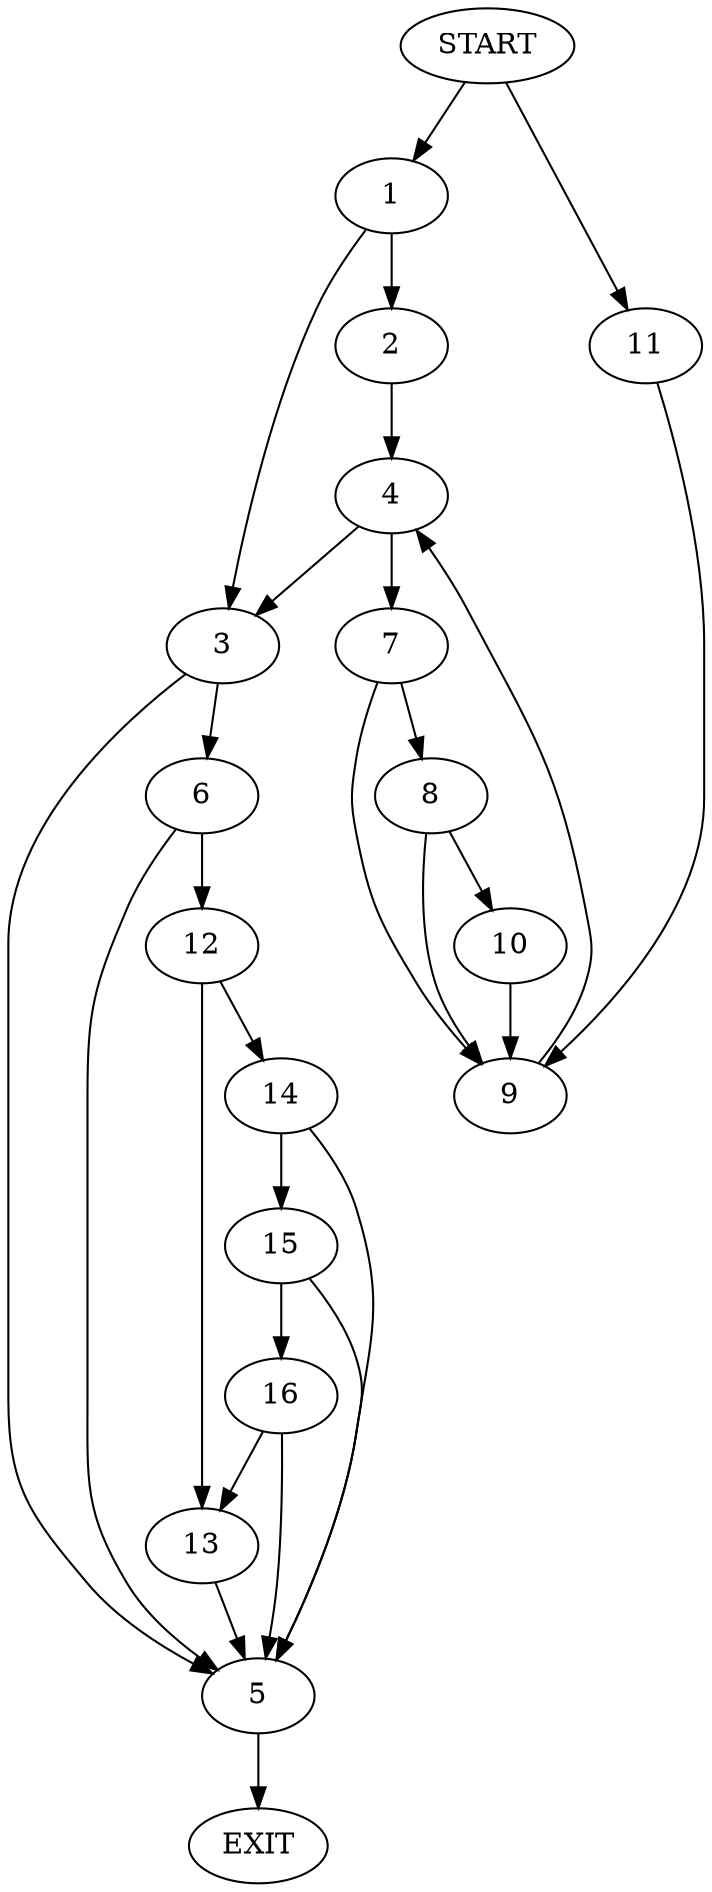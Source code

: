 digraph {
0 [label="START"]
17 [label="EXIT"]
0 -> 1
1 -> 2
1 -> 3
2 -> 4
3 -> 5
3 -> 6
4 -> 7
4 -> 3
7 -> 8
7 -> 9
9 -> 4
8 -> 9
8 -> 10
10 -> 9
0 -> 11
11 -> 9
6 -> 5
6 -> 12
5 -> 17
12 -> 13
12 -> 14
13 -> 5
14 -> 5
14 -> 15
15 -> 16
15 -> 5
16 -> 5
16 -> 13
}
